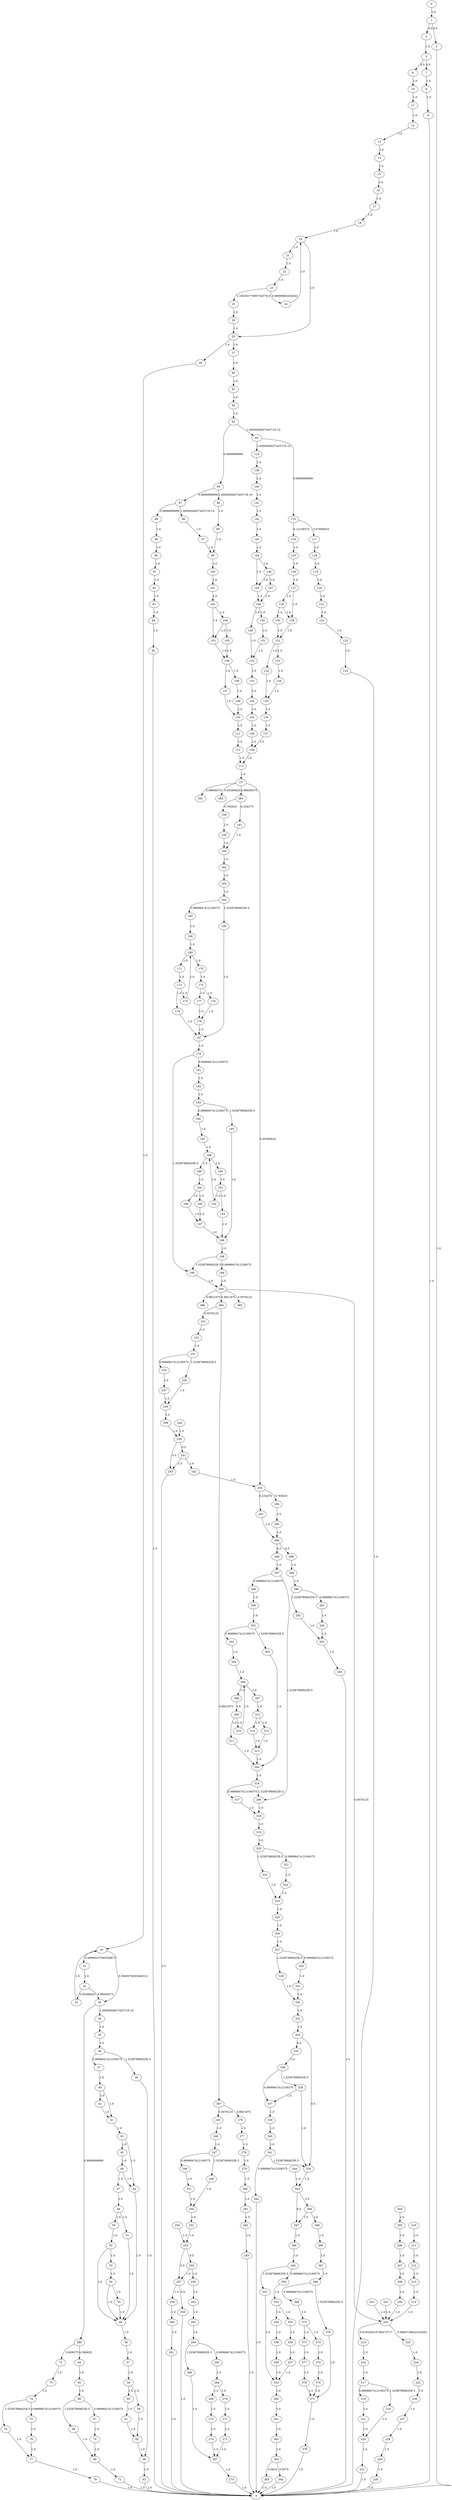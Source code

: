 digraph {
	0 -> 1[label= "1.0"];
	1 -> 2[label= "0.5"];
	1 -> 3[label= "0.5"];
	3 -> 4[label= "1.0"];
	2 -> 5[label= "1.0"];
	5 -> 6[label= "0.5"];
	5 -> 7[label= "0.5"];
	7 -> 8[label= "1.0"];
	8 -> 9[label= "1.0"];
	9 -> 4[label= "1.0"];
	6 -> 10[label= "1.0"];
	10 -> 11[label= "1.0"];
	11 -> 12[label= "1.0"];
	12 -> 13[label= "1.0"];
	13 -> 14[label= "1.0"];
	14 -> 15[label= "1.0"];
	15 -> 16[label= "1.0"];
	16 -> 17[label= "1.0"];
	17 -> 18[label= "1.0"];
	18 -> 19[label= "1.0"];
	19 -> 20[label= "1.0"];
	19 -> 21[label= "1.0"];
	21 -> 22[label= "1.0"];
	22 -> 23[label= "1.0"];
	23 -> 24[label= "0.99999883364922"];
	23 -> 25[label= "1.1663507799575257E-6"];
	25 -> 26[label= "1.0"];
	26 -> 20[label= "1.0"];
	24 -> 19[label= "1.0"];
	20 -> 27[label= "1.0"];
	20 -> 28[label= "1.0"];
	28 -> 29[label= "1.0"];
	29 -> 30[label= "0.5000076293945312"];
	29 -> 31[label= "0.49999237060546875"];
	31 -> 32[label= "1.0"];
	32 -> 30[label= "0.99609375"];
	32 -> 33[label= "0.00390625"];
	33 -> 29[label= "1.0"];
	34 -> 35[label= "1.0"];
	35 -> 36[label= "1.0"];
	36 -> 37[label= "0.9999847412109375"];
	36 -> 38[label= "1.52587890625E-5"];
	38 -> 39[label= "1.0"];
	37 -> 40[label= "1.0"];
	40 -> 41[label= "1.0"];
	40 -> 42[label= "1.0"];
	42 -> 41[label= "1.0"];
	41 -> 43[label= "1.0"];
	43 -> 44[label= "1.0"];
	43 -> 45[label= "1.0"];
	45 -> 46[label= "1.0"];
	46 -> 47[label= "1.0"];
	46 -> 44[label= "1.0"];
	44 -> 48[label= "1.0"];
	47 -> 49[label= "1.0"];
	49 -> 50[label= "1.0"];
	49 -> 51[label= "1.0"];
	51 -> 48[label= "1.0"];
	50 -> 52[label= "1.0"];
	52 -> 48[label= "1.0"];
	52 -> 53[label= "1.0"];
	53 -> 54[label= "1.0"];
	54 -> 48[label= "1.0"];
	54 -> 55[label= "1.0"];
	55 -> 48[label= "1.0"];
	48 -> 56[label= "1.0"];
	56 -> 57[label= "1.0"];
	57 -> 58[label= "1.0"];
	58 -> 59[label= "1.0"];
	58 -> 60[label= "1.0"];
	60 -> 61[label= "1.0"];
	61 -> 62[label= "1.0"];
	59 -> 62[label= "1.0"];
	62 -> 39[label= "1.0"];
	39 -> 63[label= "1.0"];
	63 -> 4[label= "1.0"];
	64 -> 65[label= "1.0"];
	65 -> 66[label= "1.0"];
	66 -> 67[label= "0.9999847412109375"];
	66 -> 68[label= "1.52587890625E-5"];
	68 -> 69[label= "1.0"];
	67 -> 70[label= "1.0"];
	70 -> 69[label= "1.0"];
	69 -> 71[label= "1.0"];
	71 -> 4[label= "1.0"];
	72 -> 73[label= "1.0"];
	73 -> 74[label= "1.0"];
	74 -> 75[label= "0.9999847412109375"];
	74 -> 76[label= "1.52587890625E-5"];
	76 -> 77[label= "1.0"];
	75 -> 78[label= "1.0"];
	78 -> 77[label= "1.0"];
	77 -> 79[label= "1.0"];
	79 -> 4[label= "1.0"];
	27 -> 80[label= "1.0"];
	80 -> 81[label= "1.0"];
	81 -> 82[label= "1.0"];
	82 -> 83[label= "1.0"];
	83 -> 84[label= "1.000000082740371E-10"];
	83 -> 85[label= "0.9999999999"];
	85 -> 86[label= "1.000000082740371E-10"];
	85 -> 87[label= "0.9999999999"];
	88 -> 89[label= "1.0"];
	89 -> 90[label= "1.0"];
	90 -> 91[label= "1.0"];
	91 -> 92[label= "1.0"];
	92 -> 93[label= "1.0"];
	93 -> 94[label= "1.0"];
	94 -> 95[label= "1.0"];
	95 -> 4[label= "1.0"];
	96 -> 97[label= "1.0"];
	97 -> 98[label= "1.0"];
	86 -> 99[label= "1.0"];
	99 -> 98[label= "1.0"];
	98 -> 100[label= "1.0"];
	100 -> 101[label= "1.0"];
	101 -> 102[label= "1.0"];
	102 -> 103[label= "1.0"];
	102 -> 104[label= "1.0"];
	104 -> 105[label= "1.0"];
	104 -> 103[label= "1.0"];
	103 -> 106[label= "1.0"];
	105 -> 106[label= "1.0"];
	106 -> 107[label= "1.0"];
	106 -> 108[label= "1.0"];
	108 -> 109[label= "1.0"];
	109 -> 110[label= "1.0"];
	107 -> 110[label= "1.0"];
	110 -> 111[label= "1.0"];
	111 -> 112[label= "1.0"];
	112 -> 113[label= "1.0"];
	84 -> 114[label= "1.000000082740371E-10"];
	84 -> 115[label= "0.9999999999"];
	115 -> 116[label= "0.12109375"];
	115 -> 117[label= "0.87890625"];
	117 -> 118[label= "1.0"];
	118 -> 119[label= "1.0"];
	119 -> 120[label= "1.0"];
	120 -> 121[label= "1.0"];
	121 -> 122[label= "1.0"];
	122 -> 123[label= "1.0"];
	123 -> 124[label= "1.0"];
	124 -> 4[label= "1.0"];
	116 -> 125[label= "1.0"];
	125 -> 126[label= "1.0"];
	126 -> 127[label= "1.0"];
	127 -> 128[label= "1.0"];
	127 -> 129[label= "1.0"];
	129 -> 130[label= "1.0"];
	129 -> 128[label= "1.0"];
	128 -> 131[label= "1.0"];
	130 -> 131[label= "1.0"];
	131 -> 132[label= "1.0"];
	131 -> 133[label= "1.0"];
	133 -> 134[label= "1.0"];
	134 -> 135[label= "1.0"];
	132 -> 135[label= "1.0"];
	135 -> 136[label= "1.0"];
	136 -> 137[label= "1.0"];
	137 -> 138[label= "1.0"];
	114 -> 139[label= "1.0"];
	139 -> 140[label= "1.0"];
	140 -> 141[label= "1.0"];
	141 -> 142[label= "1.0"];
	142 -> 143[label= "1.0"];
	143 -> 144[label= "1.0"];
	144 -> 145[label= "1.0"];
	144 -> 146[label= "1.0"];
	146 -> 147[label= "1.0"];
	146 -> 145[label= "1.0"];
	145 -> 148[label= "1.0"];
	147 -> 148[label= "1.0"];
	148 -> 149[label= "1.0"];
	148 -> 150[label= "1.0"];
	150 -> 151[label= "1.0"];
	151 -> 152[label= "1.0"];
	149 -> 152[label= "1.0"];
	152 -> 153[label= "1.0"];
	153 -> 154[label= "1.0"];
	154 -> 155[label= "1.0"];
	155 -> 156[label= "1.0"];
	156 -> 138[label= "1.0"];
	138 -> 113[label= "1.0"];
	113 -> 157[label= "1.0"];
	158 -> 159[label= "1.0"];
	159 -> 160[label= "1.0"];
	161 -> 160[label= "1.0"];
	160 -> 162[label= "1.0"];
	162 -> 163[label= "1.0"];
	163 -> 164[label= "1.0"];
	164 -> 165[label= "0.9999847412109375"];
	164 -> 166[label= "1.52587890625E-5"];
	166 -> 167[label= "1.0"];
	165 -> 168[label= "1.0"];
	168 -> 169[label= "1.0"];
	169 -> 170[label= "1.0"];
	169 -> 171[label= "1.0"];
	171 -> 172[label= "1.0"];
	172 -> 173[label= "1.0"];
	172 -> 174[label= "1.0"];
	174 -> 167[label= "1.0"];
	173 -> 169[label= "1.0"];
	170 -> 175[label= "1.0"];
	175 -> 176[label= "1.0"];
	175 -> 177[label= "1.0"];
	177 -> 178[label= "1.0"];
	176 -> 178[label= "1.0"];
	178 -> 167[label= "1.0"];
	167 -> 179[label= "1.0"];
	179 -> 180[label= "1.52587890625E-5"];
	179 -> 181[label= "0.9999847412109375"];
	181 -> 182[label= "1.0"];
	182 -> 183[label= "1.0"];
	183 -> 184[label= "0.9999847412109375"];
	183 -> 185[label= "1.52587890625E-5"];
	185 -> 186[label= "1.0"];
	184 -> 187[label= "1.0"];
	187 -> 188[label= "1.0"];
	188 -> 189[label= "1.0"];
	188 -> 190[label= "1.0"];
	190 -> 191[label= "1.0"];
	191 -> 192[label= "1.0"];
	191 -> 193[label= "1.0"];
	193 -> 186[label= "1.0"];
	192 -> 188[label= "1.0"];
	189 -> 194[label= "1.0"];
	194 -> 195[label= "1.0"];
	194 -> 196[label= "1.0"];
	196 -> 197[label= "1.0"];
	195 -> 197[label= "1.0"];
	197 -> 186[label= "1.0"];
	186 -> 198[label= "1.0"];
	198 -> 180[label= "1.52587890625E-5"];
	198 -> 199[label= "0.9999847412109375"];
	199 -> 200[label= "1.0"];
	180 -> 200[label= "1.0"];
	201 -> 202[label= "1.0"];
	203 -> 202[label= "1.0"];
	204 -> 205[label= "1.0"];
	205 -> 206[label= "1.0"];
	206 -> 207[label= "1.0"];
	207 -> 208[label= "1.0"];
	208 -> 209[label= "1.0"];
	209 -> 202[label= "1.0"];
	210 -> 211[label= "1.0"];
	211 -> 212[label= "1.0"];
	212 -> 213[label= "1.0"];
	213 -> 214[label= "1.0"];
	214 -> 202[label= "1.0"];
	215 -> 216[label= "1.0"];
	216 -> 217[label= "1.0"];
	217 -> 218[label= "0.9999847412109375"];
	217 -> 219[label= "1.52587890625E-5"];
	219 -> 220[label= "1.0"];
	218 -> 221[label= "1.0"];
	221 -> 220[label= "1.0"];
	220 -> 222[label= "1.0"];
	222 -> 4[label= "1.0"];
	223 -> 224[label= "1.0"];
	224 -> 225[label= "1.0"];
	225 -> 226[label= "1.0"];
	226 -> 227[label= "1.0"];
	227 -> 228[label= "1.0"];
	228 -> 229[label= "1.0"];
	229 -> 230[label= "1.0"];
	230 -> 4[label= "1.0"];
	231 -> 232[label= "1.0"];
	232 -> 233[label= "1.0"];
	233 -> 234[label= "0.9999847412109375"];
	233 -> 235[label= "1.52587890625E-5"];
	235 -> 236[label= "1.0"];
	234 -> 237[label= "1.0"];
	237 -> 236[label= "1.0"];
	236 -> 238[label= "1.0"];
	238 -> 239[label= "1.0"];
	240 -> 239[label= "1.0"];
	241 -> 242[label= "1.0"];
	241 -> 243[label= "1.0"];
	243 -> 4[label= "1.0"];
	242 -> 244[label= "1.0"];
	245 -> 246[label= "1.0"];
	246 -> 247[label= "1.0"];
	247 -> 248[label= "0.9999847412109375"];
	247 -> 249[label= "1.52587890625E-5"];
	249 -> 250[label= "1.0"];
	248 -> 251[label= "1.0"];
	251 -> 250[label= "1.0"];
	250 -> 252[label= "1.0"];
	252 -> 253[label= "1.0"];
	254 -> 253[label= "1.0"];
	255 -> 256[label= "1.0"];
	255 -> 257[label= "1.0"];
	257 -> 258[label= "0.0"];
	257 -> 259[label= "1.0"];
	259 -> 260[label= "1.0"];
	260 -> 261[label= "1.0"];
	261 -> 4[label= "1.0"];
	258 -> 4[label= "1.0"];
	256 -> 262[label= "1.0"];
	262 -> 263[label= "1.0"];
	263 -> 264[label= "1.0"];
	264 -> 265[label= "0.9999847412109375"];
	264 -> 266[label= "1.52587890625E-5"];
	266 -> 267[label= "1.0"];
	265 -> 268[label= "1.0"];
	268 -> 269[label= "1.0"];
	268 -> 270[label= "1.0"];
	270 -> 271[label= "1.0"];
	271 -> 272[label= "1.0"];
	272 -> 267[label= "1.0"];
	269 -> 273[label= "1.0"];
	273 -> 274[label= "1.0"];
	274 -> 267[label= "1.0"];
	267 -> 275[label= "1.0"];
	275 -> 4[label= "1.0"];
	276 -> 277[label= "1.0"];
	277 -> 278[label= "1.0"];
	278 -> 279[label= "1.0"];
	279 -> 280[label= "1.0"];
	280 -> 281[label= "1.0"];
	281 -> 282[label= "1.0"];
	282 -> 283[label= "1.0"];
	283 -> 4[label= "1.0"];
	284 -> 285[label= "1.0"];
	285 -> 286[label= "1.0"];
	287 -> 286[label= "1.0"];
	288 -> 289[label= "1.0"];
	289 -> 290[label= "1.0"];
	290 -> 291[label= "0.9999847412109375"];
	290 -> 292[label= "1.52587890625E-5"];
	292 -> 293[label= "1.0"];
	291 -> 294[label= "1.0"];
	294 -> 293[label= "1.0"];
	293 -> 295[label= "1.0"];
	295 -> 4[label= "1.0"];
	296 -> 297[label= "1.0"];
	297 -> 298[label= "1.52587890625E-5"];
	297 -> 299[label= "0.9999847412109375"];
	299 -> 300[label= "1.0"];
	300 -> 301[label= "1.0"];
	301 -> 302[label= "0.9999847412109375"];
	301 -> 303[label= "1.52587890625E-5"];
	303 -> 304[label= "1.0"];
	302 -> 305[label= "1.0"];
	305 -> 306[label= "1.0"];
	306 -> 307[label= "1.0"];
	306 -> 308[label= "1.0"];
	308 -> 309[label= "1.0"];
	309 -> 310[label= "1.0"];
	309 -> 311[label= "1.0"];
	311 -> 304[label= "1.0"];
	310 -> 306[label= "1.0"];
	307 -> 312[label= "1.0"];
	312 -> 313[label= "1.0"];
	312 -> 314[label= "1.0"];
	314 -> 315[label= "1.0"];
	313 -> 315[label= "1.0"];
	315 -> 304[label= "1.0"];
	304 -> 316[label= "1.0"];
	316 -> 298[label= "1.52587890625E-5"];
	316 -> 317[label= "0.9999847412109375"];
	317 -> 318[label= "1.0"];
	298 -> 318[label= "1.0"];
	318 -> 319[label= "1.0"];
	319 -> 320[label= "1.0"];
	320 -> 321[label= "0.9999847412109375"];
	320 -> 322[label= "1.52587890625E-5"];
	322 -> 323[label= "1.0"];
	321 -> 324[label= "1.0"];
	324 -> 323[label= "1.0"];
	323 -> 325[label= "1.0"];
	325 -> 326[label= "1.0"];
	326 -> 327[label= "1.0"];
	327 -> 328[label= "0.9999847412109375"];
	327 -> 329[label= "1.52587890625E-5"];
	329 -> 330[label= "1.0"];
	328 -> 331[label= "1.0"];
	331 -> 330[label= "1.0"];
	330 -> 332[label= "1.0"];
	332 -> 333[label= "1.0"];
	333 -> 334[label= "0.5"];
	333 -> 335[label= "0.5"];
	335 -> 336[label= "1.0"];
	336 -> 337[label= "0.9999847412109375"];
	336 -> 338[label= "1.52587890625E-5"];
	338 -> 334[label= "1.0"];
	338 -> 337[label= "1.0"];
	337 -> 339[label= "1.0"];
	339 -> 340[label= "1.0"];
	340 -> 341[label= "1.0"];
	341 -> 334[label= "1.52587890625E-5"];
	341 -> 342[label= "0.9999847412109375"];
	342 -> 4[label= "1.0"];
	334 -> 343[label= "1.0"];
	344 -> 343[label= "1.0"];
	345 -> 346[label= "1.0"];
	345 -> 347[label= "1.0"];
	347 -> 348[label= "1.0"];
	348 -> 349[label= "1.0"];
	349 -> 350[label= "0.9999847412109375"];
	349 -> 351[label= "1.52587890625E-5"];
	351 -> 352[label= "1.0"];
	350 -> 353[label= "1.0"];
	353 -> 354[label= "1.0"];
	353 -> 355[label= "1.0"];
	355 -> 356[label= "1.0"];
	356 -> 357[label= "1.0"];
	357 -> 352[label= "1.0"];
	354 -> 358[label= "1.0"];
	358 -> 359[label= "1.0"];
	359 -> 352[label= "1.0"];
	352 -> 360[label= "1.0"];
	360 -> 361[label= "1.0"];
	361 -> 362[label= "1.0"];
	362 -> 363[label= "1.0"];
	363 -> 364[label= "0.9375"];
	363 -> 365[label= "0.0625"];
	365 -> 4[label= "1.0"];
	364 -> 4[label= "1.0"];
	346 -> 366[label= "1.0"];
	366 -> 367[label= "1.0"];
	367 -> 368[label= "1.0"];
	368 -> 369[label= "0.9999847412109375"];
	368 -> 370[label= "1.52587890625E-5"];
	370 -> 371[label= "1.0"];
	369 -> 372[label= "1.0"];
	372 -> 373[label= "1.0"];
	372 -> 374[label= "1.0"];
	374 -> 375[label= "1.0"];
	375 -> 376[label= "1.0"];
	376 -> 371[label= "1.0"];
	373 -> 377[label= "1.0"];
	377 -> 378[label= "1.0"];
	378 -> 371[label= "1.0"];
	371 -> 379[label= "1.0"];
	379 -> 4[label= "1.0"];
	30 -> 380[label= "0.9999999999"];
	30 -> 34[label= "1.000000082740371E-10"];
	380 -> 72[label= "0.609375"];
	380 -> 64[label= "0.390625"];
	87 -> 96[label= "1.000000082740371E-10"];
	87 -> 88[label= "0.9999999999"];
	157 -> 244[label= "0.00390625"];
	157 -> 381[label= "0.99609375"];
	157 -> 382[label= "0.00390625"];
	157 -> 383[label= "0.99609375"];
	383 -> 161[label= "0.234375"];
	383 -> 158[label= "0.765625"];
	200 -> 384[label= "0.9921875"];
	200 -> 385[label= "0.0078125"];
	200 -> 386[label= "0.9921875"];
	200 -> 202[label= "0.0078125"];
	202 -> 223[label= "0.9894736842105263"];
	202 -> 215[label= "0.010526315789473717"];
	384 -> 387[label= "0.9921875"];
	384 -> 231[label= "0.0078125"];
	239 -> 243[label= "0.5"];
	239 -> 241[label= "0.5"];
	387 -> 276[label= "0.9921875"];
	387 -> 245[label= "0.0078125"];
	253 -> 257[label= "0.5"];
	253 -> 255[label= "0.5"];
	244 -> 287[label= "0.234375"];
	244 -> 284[label= "0.765625"];
	286 -> 296[label= "0.5"];
	286 -> 288[label= "0.5"];
	343 -> 347[label= "0.5"];
	343 -> 345[label= "0.5"];
}